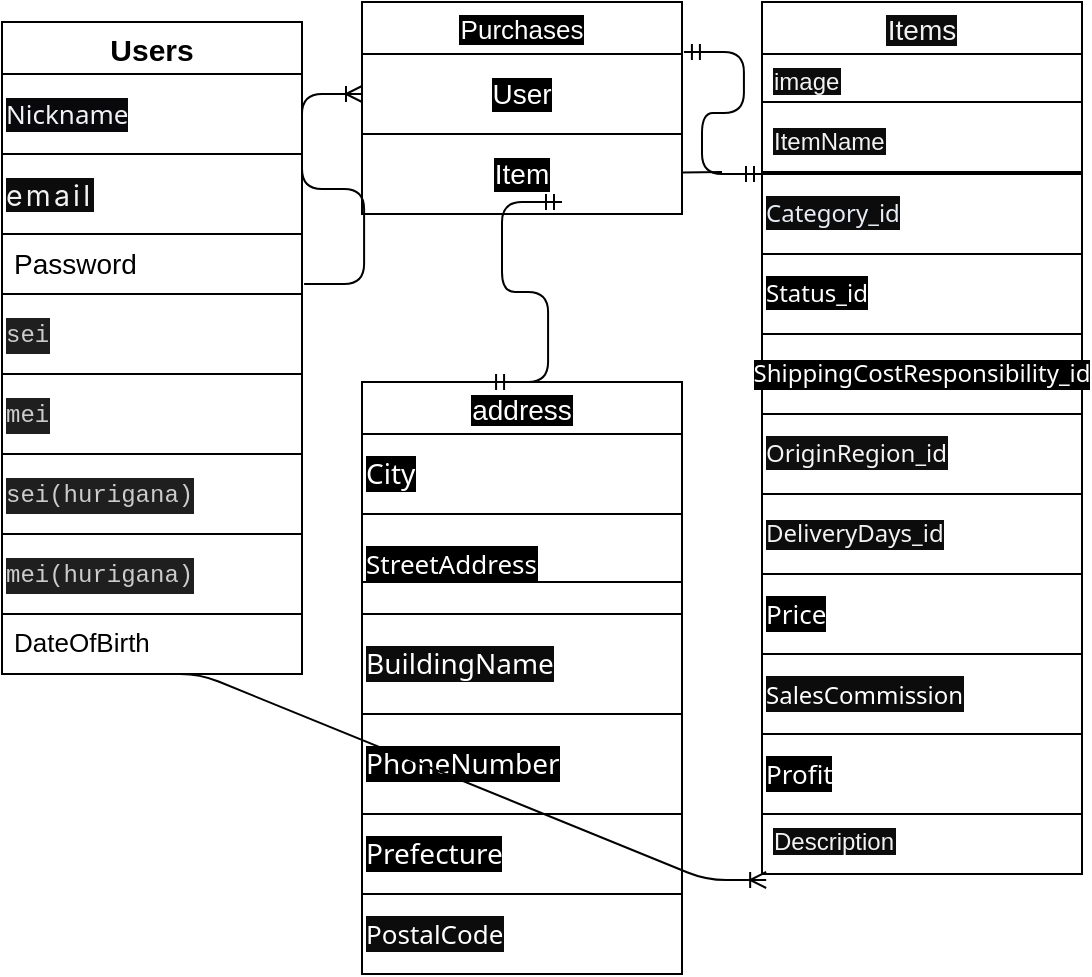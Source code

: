 <mxfile>
    <diagram id="EfDrzy22AmJzcq870eCy" name="ページ1">
        <mxGraphModel dx="556" dy="568" grid="1" gridSize="10" guides="1" tooltips="1" connect="1" arrows="0" fold="1" page="1" pageScale="1" pageWidth="827" pageHeight="1169" math="0" shadow="0">
            <root>
                <mxCell id="0"/>
                <mxCell id="1" parent="0"/>
                <mxCell id="10" style="edgeStyle=none;html=1;exitX=0.5;exitY=0;exitDx=0;exitDy=0;entryX=0.5;entryY=0;entryDx=0;entryDy=0;" parent="1" source="2" target="2" edge="1">
                    <mxGeometry relative="1" as="geometry">
                        <mxPoint x="160" y="160" as="targetPoint"/>
                    </mxGeometry>
                </mxCell>
                <mxCell id="2" value="Users" style="swimlane;fontStyle=1;childLayout=stackLayout;horizontal=1;startSize=26;horizontalStack=0;resizeParent=1;resizeParentMax=0;resizeLast=0;collapsible=1;marginBottom=0;align=center;fontSize=15;" parent="1" vertex="1">
                    <mxGeometry y="10" width="150" height="326" as="geometry"/>
                </mxCell>
                <mxCell id="8" value="&lt;span style=&quot;font-family: Söhne, ui-sans-serif, system-ui, -apple-system, &amp;quot;Segoe UI&amp;quot;, Roboto, Ubuntu, Cantarell, &amp;quot;Noto Sans&amp;quot;, sans-serif, &amp;quot;Helvetica Neue&amp;quot;, Arial, &amp;quot;Apple Color Emoji&amp;quot;, &amp;quot;Segoe UI Emoji&amp;quot;, &amp;quot;Segoe UI Symbol&amp;quot;, &amp;quot;Noto Color Emoji&amp;quot;; background-color: rgb(9, 9, 11);&quot;&gt;&lt;font style=&quot;font-size: 13px;&quot; color=&quot;#f0f2f5&quot;&gt;Nickname&lt;/font&gt;&lt;/span&gt;" style="whiteSpace=wrap;html=1;align=left;" parent="2" vertex="1">
                    <mxGeometry y="26" width="150" height="40" as="geometry"/>
                </mxCell>
                <mxCell id="9" value="&lt;span style=&quot;font-family: -apple-system, &amp;quot;system-ui&amp;quot;, &amp;quot;Noto Sans JP&amp;quot;, &amp;quot;Hiragino Sans&amp;quot;, &amp;quot;Hiragino Kaku Gothic ProN&amp;quot;, &amp;quot;segoe ui&amp;quot;, メイリオ, Meiryo, &amp;quot;ＭＳ Ｐゴシック&amp;quot;, &amp;quot;MS PGothic&amp;quot;, sans-serif; font-size: 14.24px; letter-spacing: 1.6px; background-color: rgb(13, 12, 12);&quot;&gt;&lt;font color=&quot;#f3f2f2&quot;&gt;email&lt;/font&gt;&lt;/span&gt;" style="whiteSpace=wrap;html=1;align=left;" parent="2" vertex="1">
                    <mxGeometry y="66" width="150" height="40" as="geometry"/>
                </mxCell>
                <mxCell id="6" value="Password " style="text;strokeColor=none;fillColor=none;spacingLeft=4;spacingRight=4;overflow=hidden;rotatable=0;points=[[0,0.5],[1,0.5]];portConstraint=eastwest;fontSize=14;" parent="2" vertex="1">
                    <mxGeometry y="106" width="150" height="30" as="geometry"/>
                </mxCell>
                <mxCell id="80" value="&lt;div style=&quot;color: rgb(204, 204, 204); background-color: rgb(31, 31, 31); font-family: Menlo, Monaco, &amp;quot;Courier New&amp;quot;, monospace; line-height: 18px;&quot;&gt;sei&lt;/div&gt;" style="whiteSpace=wrap;html=1;align=left;" vertex="1" parent="2">
                    <mxGeometry y="136" width="150" height="40" as="geometry"/>
                </mxCell>
                <mxCell id="81" value="&lt;div style=&quot;color: rgb(204, 204, 204); background-color: rgb(31, 31, 31); font-family: Menlo, Monaco, &amp;quot;Courier New&amp;quot;, monospace; line-height: 18px;&quot;&gt;mei&lt;/div&gt;" style="whiteSpace=wrap;html=1;align=left;" vertex="1" parent="2">
                    <mxGeometry y="176" width="150" height="40" as="geometry"/>
                </mxCell>
                <mxCell id="82" value="&lt;div style=&quot;color: rgb(204, 204, 204); background-color: rgb(31, 31, 31); font-family: Menlo, Monaco, &amp;quot;Courier New&amp;quot;, monospace; line-height: 18px;&quot;&gt;sei(hurigana)&lt;/div&gt;" style="whiteSpace=wrap;html=1;align=left;" vertex="1" parent="2">
                    <mxGeometry y="216" width="150" height="40" as="geometry"/>
                </mxCell>
                <mxCell id="83" value="&lt;div style=&quot;color: rgb(204, 204, 204); background-color: rgb(31, 31, 31); font-family: Menlo, Monaco, &amp;quot;Courier New&amp;quot;, monospace; line-height: 18px;&quot;&gt;mei(hurigana)&lt;/div&gt;" style="whiteSpace=wrap;html=1;align=left;" vertex="1" parent="2">
                    <mxGeometry y="256" width="150" height="40" as="geometry"/>
                </mxCell>
                <mxCell id="4" value="DateOfBirth" style="text;strokeColor=none;fillColor=none;spacingLeft=4;spacingRight=4;overflow=hidden;rotatable=0;points=[[0,0.5],[1,0.5]];portConstraint=eastwest;fontSize=13;" parent="2" vertex="1">
                    <mxGeometry y="296" width="150" height="30" as="geometry"/>
                </mxCell>
                <mxCell id="11" value="Items" style="swimlane;fontStyle=0;childLayout=stackLayout;horizontal=1;startSize=26;horizontalStack=0;resizeParent=1;resizeParentMax=0;resizeLast=0;collapsible=1;marginBottom=0;align=center;fontSize=14;labelBackgroundColor=#0d0c0c;fontColor=#f3f2f2;" parent="1" vertex="1">
                    <mxGeometry x="380" width="160" height="436" as="geometry"/>
                </mxCell>
                <mxCell id="12" value="image" style="text;strokeColor=none;fillColor=none;spacingLeft=4;spacingRight=4;overflow=hidden;rotatable=0;points=[[0,0.5],[1,0.5]];portConstraint=eastwest;fontSize=12;labelBackgroundColor=#0d0c0c;fontColor=#f3f2f2;" parent="11" vertex="1">
                    <mxGeometry y="26" width="160" height="30" as="geometry"/>
                </mxCell>
                <mxCell id="24" value="" style="endArrow=none;html=1;rounded=0;fontSize=13;fontColor=#FFFFFF;" parent="11" edge="1">
                    <mxGeometry relative="1" as="geometry">
                        <mxPoint y="50" as="sourcePoint"/>
                        <mxPoint x="160" y="50" as="targetPoint"/>
                    </mxGeometry>
                </mxCell>
                <mxCell id="13" value="ItemName" style="text;strokeColor=none;fillColor=none;spacingLeft=4;spacingRight=4;overflow=hidden;rotatable=0;points=[[0,0.5],[1,0.5]];portConstraint=eastwest;fontSize=12;labelBackgroundColor=#0d0c0c;fontColor=#f3f2f2;" parent="11" vertex="1">
                    <mxGeometry y="56" width="160" height="30" as="geometry"/>
                </mxCell>
                <mxCell id="26" value="" style="endArrow=none;html=1;rounded=0;fontSize=13;fontColor=#FFFFFF;" parent="11" edge="1">
                    <mxGeometry relative="1" as="geometry">
                        <mxPoint y="85" as="sourcePoint"/>
                        <mxPoint x="160" y="85" as="targetPoint"/>
                    </mxGeometry>
                </mxCell>
                <mxCell id="15" value="&lt;span style=&quot;font-family: Söhne, ui-sans-serif, system-ui, -apple-system, &amp;quot;Segoe UI&amp;quot;, Roboto, Ubuntu, Cantarell, &amp;quot;Noto Sans&amp;quot;, sans-serif, &amp;quot;Helvetica Neue&amp;quot;, Arial, &amp;quot;Apple Color Emoji&amp;quot;, &amp;quot;Segoe UI Emoji&amp;quot;, &amp;quot;Segoe UI Symbol&amp;quot;, &amp;quot;Noto Color Emoji&amp;quot;; font-size: 12px; background-color: rgb(12, 12, 13);&quot;&gt;&lt;font color=&quot;#e7ecf4&quot; style=&quot;font-size: 12px;&quot;&gt;Category_id&lt;/font&gt;&lt;/span&gt;" style="whiteSpace=wrap;html=1;align=left;labelBackgroundColor=#0d0c0c;fontSize=12;fontColor=#f3f2f2;" parent="11" vertex="1">
                    <mxGeometry y="86" width="160" height="40" as="geometry"/>
                </mxCell>
                <mxCell id="23" value="&lt;span style=&quot;font-family: Söhne, ui-sans-serif, system-ui, -apple-system, &amp;quot;Segoe UI&amp;quot;, Roboto, Ubuntu, Cantarell, &amp;quot;Noto Sans&amp;quot;, sans-serif, &amp;quot;Helvetica Neue&amp;quot;, Arial, &amp;quot;Apple Color Emoji&amp;quot;, &amp;quot;Segoe UI Emoji&amp;quot;, &amp;quot;Segoe UI Symbol&amp;quot;, &amp;quot;Noto Color Emoji&amp;quot;; font-size: 12px; background-color: rgb(0, 0, 0);&quot;&gt;&lt;font color=&quot;#ffffff&quot; style=&quot;font-size: 12px;&quot;&gt;Status_id&lt;/font&gt;&lt;/span&gt;" style="whiteSpace=wrap;html=1;align=left;labelBackgroundColor=#0d0c0c;fontSize=12;fontColor=#f3f2f2;" parent="11" vertex="1">
                    <mxGeometry y="126" width="160" height="40" as="geometry"/>
                </mxCell>
                <mxCell id="22" value="&lt;span style=&quot;font-family: Söhne, ui-sans-serif, system-ui, -apple-system, &amp;quot;Segoe UI&amp;quot;, Roboto, Ubuntu, Cantarell, &amp;quot;Noto Sans&amp;quot;, sans-serif, &amp;quot;Helvetica Neue&amp;quot;, Arial, &amp;quot;Apple Color Emoji&amp;quot;, &amp;quot;Segoe UI Emoji&amp;quot;, &amp;quot;Segoe UI Symbol&amp;quot;, &amp;quot;Noto Color Emoji&amp;quot;; font-size: 12px; text-align: left;&quot;&gt;ShippingCostResponsibility_id&lt;/span&gt;" style="whiteSpace=wrap;html=1;align=center;labelBackgroundColor=#000000;fontSize=12;fontColor=#FFFFFF;" parent="11" vertex="1">
                    <mxGeometry y="166" width="160" height="40" as="geometry"/>
                </mxCell>
                <mxCell id="21" value="&lt;span style=&quot;font-family: Söhne, ui-sans-serif, system-ui, -apple-system, &amp;quot;Segoe UI&amp;quot;, Roboto, Ubuntu, Cantarell, &amp;quot;Noto Sans&amp;quot;, sans-serif, &amp;quot;Helvetica Neue&amp;quot;, Arial, &amp;quot;Apple Color Emoji&amp;quot;, &amp;quot;Segoe UI Emoji&amp;quot;, &amp;quot;Segoe UI Symbol&amp;quot;, &amp;quot;Noto Color Emoji&amp;quot;; font-size: 12px; background-color: rgb(15, 15, 15);&quot;&gt;OriginRegion_id&lt;/span&gt;" style="whiteSpace=wrap;html=1;align=left;labelBackgroundColor=#0d0c0c;fontSize=12;fontColor=#f6f4f4;" parent="11" vertex="1">
                    <mxGeometry y="206" width="160" height="40" as="geometry"/>
                </mxCell>
                <mxCell id="20" value="&lt;span style=&quot;font-family: Söhne, ui-sans-serif, system-ui, -apple-system, &amp;quot;Segoe UI&amp;quot;, Roboto, Ubuntu, Cantarell, &amp;quot;Noto Sans&amp;quot;, sans-serif, &amp;quot;Helvetica Neue&amp;quot;, Arial, &amp;quot;Apple Color Emoji&amp;quot;, &amp;quot;Segoe UI Emoji&amp;quot;, &amp;quot;Segoe UI Symbol&amp;quot;, &amp;quot;Noto Color Emoji&amp;quot;; font-size: 12px;&quot;&gt;DeliveryDays_id&lt;/span&gt;" style="whiteSpace=wrap;html=1;align=left;labelBackgroundColor=#0D0C0C;fontSize=12;fontColor=#F3F2F2;" parent="11" vertex="1">
                    <mxGeometry y="246" width="160" height="40" as="geometry"/>
                </mxCell>
                <mxCell id="19" value="&lt;span style=&quot;font-family: Söhne, ui-sans-serif, system-ui, -apple-system, &amp;quot;Segoe UI&amp;quot;, Roboto, Ubuntu, Cantarell, &amp;quot;Noto Sans&amp;quot;, sans-serif, &amp;quot;Helvetica Neue&amp;quot;, Arial, &amp;quot;Apple Color Emoji&amp;quot;, &amp;quot;Segoe UI Emoji&amp;quot;, &amp;quot;Segoe UI Symbol&amp;quot;, &amp;quot;Noto Color Emoji&amp;quot;; background-color: rgb(0, 0, 0);&quot;&gt;&lt;font color=&quot;#ffffff&quot;&gt;Price&lt;/font&gt;&lt;/span&gt;" style="whiteSpace=wrap;html=1;align=left;labelBackgroundColor=#0d0c0c;fontSize=13;fontColor=#f3f2f2;" parent="11" vertex="1">
                    <mxGeometry y="286" width="160" height="40" as="geometry"/>
                </mxCell>
                <mxCell id="18" value="&lt;span style=&quot;font-family: Söhne, ui-sans-serif, system-ui, -apple-system, &amp;quot;Segoe UI&amp;quot;, Roboto, Ubuntu, Cantarell, &amp;quot;Noto Sans&amp;quot;, sans-serif, &amp;quot;Helvetica Neue&amp;quot;, Arial, &amp;quot;Apple Color Emoji&amp;quot;, &amp;quot;Segoe UI Emoji&amp;quot;, &amp;quot;Segoe UI Symbol&amp;quot;, &amp;quot;Noto Color Emoji&amp;quot;; background-color: rgb(13, 12, 12);&quot;&gt;&lt;font style=&quot;font-size: 12px;&quot; color=&quot;#ffffff&quot;&gt;SalesCommission&lt;/font&gt;&lt;/span&gt;" style="whiteSpace=wrap;html=1;align=left;labelBackgroundColor=#0d0c0c;fontSize=13;fontColor=#f3f2f2;" parent="11" vertex="1">
                    <mxGeometry y="326" width="160" height="40" as="geometry"/>
                </mxCell>
                <mxCell id="17" value="&lt;span style=&quot;font-family: Söhne, ui-sans-serif, system-ui, -apple-system, &amp;quot;Segoe UI&amp;quot;, Roboto, Ubuntu, Cantarell, &amp;quot;Noto Sans&amp;quot;, sans-serif, &amp;quot;Helvetica Neue&amp;quot;, Arial, &amp;quot;Apple Color Emoji&amp;quot;, &amp;quot;Segoe UI Emoji&amp;quot;, &amp;quot;Segoe UI Symbol&amp;quot;, &amp;quot;Noto Color Emoji&amp;quot;; background-color: rgb(0, 0, 0);&quot;&gt;&lt;font style=&quot;font-size: 13px;&quot; color=&quot;#ffffff&quot;&gt;Profit&lt;/font&gt;&lt;/span&gt;" style="whiteSpace=wrap;html=1;align=left;labelBackgroundColor=#0d0c0c;fontSize=13;fontColor=#f3f2f2;" parent="11" vertex="1">
                    <mxGeometry y="366" width="160" height="40" as="geometry"/>
                </mxCell>
                <mxCell id="14" value="Description" style="text;strokeColor=none;fillColor=none;spacingLeft=4;spacingRight=4;overflow=hidden;rotatable=0;points=[[0,0.5],[1,0.5]];portConstraint=eastwest;fontSize=12;labelBackgroundColor=#0d0c0c;fontColor=#f3f2f2;" parent="11" vertex="1">
                    <mxGeometry y="406" width="160" height="30" as="geometry"/>
                </mxCell>
                <mxCell id="27" value="Purchases" style="swimlane;fontStyle=0;childLayout=stackLayout;horizontal=1;startSize=26;horizontalStack=0;resizeParent=1;resizeParentMax=0;resizeLast=0;collapsible=1;marginBottom=0;align=center;fontSize=13;labelBackgroundColor=#000000;fontColor=#FFFFFF;" parent="1" vertex="1">
                    <mxGeometry x="180" width="160" height="106" as="geometry">
                        <mxRectangle x="260" width="100" height="30" as="alternateBounds"/>
                    </mxGeometry>
                </mxCell>
                <mxCell id="31" value="" style="endArrow=none;html=1;rounded=0;fontSize=13;fontColor=#FFFFFF;startArrow=none;" parent="27" edge="1">
                    <mxGeometry relative="1" as="geometry">
                        <mxPoint x="159.286" y="56" as="sourcePoint"/>
                        <mxPoint x="154" y="55" as="targetPoint"/>
                    </mxGeometry>
                </mxCell>
                <mxCell id="35" value="" style="endArrow=none;html=1;rounded=0;fontSize=13;fontColor=#FFFFFF;" parent="27" edge="1">
                    <mxGeometry relative="1" as="geometry">
                        <mxPoint y="55" as="sourcePoint"/>
                        <mxPoint x="160" y="55" as="targetPoint"/>
                    </mxGeometry>
                </mxCell>
                <mxCell id="39" value="" style="endArrow=none;html=1;rounded=0;fontSize=13;fontColor=#FFFFFF;startArrow=none;" parent="27" source="72" edge="1">
                    <mxGeometry relative="1" as="geometry">
                        <mxPoint y="85" as="sourcePoint"/>
                        <mxPoint x="160" y="85" as="targetPoint"/>
                    </mxGeometry>
                </mxCell>
                <mxCell id="71" value="User" style="whiteSpace=wrap;html=1;align=center;labelBackgroundColor=#000000;fontSize=14;fontColor=#FFFFFF;" parent="27" vertex="1">
                    <mxGeometry y="26" width="160" height="40" as="geometry"/>
                </mxCell>
                <mxCell id="73" value="" style="endArrow=none;html=1;rounded=0;fontSize=13;fontColor=#FFFFFF;" parent="27" target="72" edge="1">
                    <mxGeometry relative="1" as="geometry">
                        <mxPoint x="180" y="85" as="sourcePoint"/>
                        <mxPoint x="340" y="85" as="targetPoint"/>
                    </mxGeometry>
                </mxCell>
                <mxCell id="72" value="Item" style="whiteSpace=wrap;html=1;align=center;labelBackgroundColor=#000000;fontSize=14;fontColor=#FFFFFF;" parent="27" vertex="1">
                    <mxGeometry y="66" width="160" height="40" as="geometry"/>
                </mxCell>
                <mxCell id="62" value="address" style="swimlane;fontStyle=0;childLayout=stackLayout;horizontal=1;startSize=26;horizontalStack=0;resizeParent=1;resizeParentMax=0;resizeLast=0;collapsible=1;marginBottom=0;align=center;fontSize=14;labelBackgroundColor=#000000;fontColor=#FFFFFF;" parent="1" vertex="1">
                    <mxGeometry x="180" y="190" width="160" height="296" as="geometry"/>
                </mxCell>
                <mxCell id="42" value="&lt;span style=&quot;font-family: Söhne, ui-sans-serif, system-ui, -apple-system, &amp;quot;Segoe UI&amp;quot;, Roboto, Ubuntu, Cantarell, &amp;quot;Noto Sans&amp;quot;, sans-serif, &amp;quot;Helvetica Neue&amp;quot;, Arial, &amp;quot;Apple Color Emoji&amp;quot;, &amp;quot;Segoe UI Emoji&amp;quot;, &amp;quot;Segoe UI Symbol&amp;quot;, &amp;quot;Noto Color Emoji&amp;quot;; background-color: rgb(0, 0, 0);&quot;&gt;&lt;font style=&quot;font-size: 14px;&quot;&gt;City&lt;/font&gt;&lt;/span&gt;" style="whiteSpace=wrap;html=1;align=left;labelBackgroundColor=#000000;fontSize=13;fontColor=#FFFFFF;" parent="62" vertex="1">
                    <mxGeometry y="26" width="160" height="40" as="geometry"/>
                </mxCell>
                <mxCell id="43" value="&lt;span style=&quot;font-family: Söhne, ui-sans-serif, system-ui, -apple-system, &amp;quot;Segoe UI&amp;quot;, Roboto, Ubuntu, Cantarell, &amp;quot;Noto Sans&amp;quot;, sans-serif, &amp;quot;Helvetica Neue&amp;quot;, Arial, &amp;quot;Apple Color Emoji&amp;quot;, &amp;quot;Segoe UI Emoji&amp;quot;, &amp;quot;Segoe UI Symbol&amp;quot;, &amp;quot;Noto Color Emoji&amp;quot;; background-color: rgb(0, 0, 0);&quot;&gt;&lt;font style=&quot;font-size: 13px;&quot;&gt;StreetAddress&lt;/font&gt;&lt;/span&gt;" style="whiteSpace=wrap;html=1;align=left;labelBackgroundColor=#000000;fontSize=13;fontColor=#FFFFFF;" parent="62" vertex="1">
                    <mxGeometry y="66" width="160" height="50" as="geometry"/>
                </mxCell>
                <mxCell id="44" value="&lt;span style=&quot;font-family: Söhne, ui-sans-serif, system-ui, -apple-system, &amp;quot;Segoe UI&amp;quot;, Roboto, Ubuntu, Cantarell, &amp;quot;Noto Sans&amp;quot;, sans-serif, &amp;quot;Helvetica Neue&amp;quot;, Arial, &amp;quot;Apple Color Emoji&amp;quot;, &amp;quot;Segoe UI Emoji&amp;quot;, &amp;quot;Segoe UI Symbol&amp;quot;, &amp;quot;Noto Color Emoji&amp;quot;; background-color: rgb(13, 12, 12);&quot;&gt;&lt;font style=&quot;font-size: 14px;&quot;&gt;BuildingName&lt;/font&gt;&lt;/span&gt;" style="whiteSpace=wrap;html=1;align=left;labelBackgroundColor=#000000;fontSize=13;fontColor=#FFFFFF;" parent="62" vertex="1">
                    <mxGeometry y="116" width="160" height="50" as="geometry"/>
                </mxCell>
                <mxCell id="45" value="&lt;span style=&quot;font-family: Söhne, ui-sans-serif, system-ui, -apple-system, &amp;quot;Segoe UI&amp;quot;, Roboto, Ubuntu, Cantarell, &amp;quot;Noto Sans&amp;quot;, sans-serif, &amp;quot;Helvetica Neue&amp;quot;, Arial, &amp;quot;Apple Color Emoji&amp;quot;, &amp;quot;Segoe UI Emoji&amp;quot;, &amp;quot;Segoe UI Symbol&amp;quot;, &amp;quot;Noto Color Emoji&amp;quot;; background-color: rgb(0, 0, 0);&quot;&gt;&lt;font style=&quot;font-size: 14px;&quot;&gt;PhoneNumber&lt;/font&gt;&lt;/span&gt;" style="whiteSpace=wrap;html=1;align=left;labelBackgroundColor=#000000;fontSize=13;fontColor=#FFFFFF;" parent="62" vertex="1">
                    <mxGeometry y="166" width="160" height="50" as="geometry"/>
                </mxCell>
                <mxCell id="41" value="&lt;span style=&quot;font-family: Söhne, ui-sans-serif, system-ui, -apple-system, &amp;quot;Segoe UI&amp;quot;, Roboto, Ubuntu, Cantarell, &amp;quot;Noto Sans&amp;quot;, sans-serif, &amp;quot;Helvetica Neue&amp;quot;, Arial, &amp;quot;Apple Color Emoji&amp;quot;, &amp;quot;Segoe UI Emoji&amp;quot;, &amp;quot;Segoe UI Symbol&amp;quot;, &amp;quot;Noto Color Emoji&amp;quot;; background-color: rgb(0, 0, 0);&quot;&gt;&lt;font style=&quot;font-size: 14px;&quot;&gt;Prefecture&lt;/font&gt;&lt;/span&gt;" style="whiteSpace=wrap;html=1;align=left;labelBackgroundColor=#000000;fontSize=13;fontColor=#FFFFFF;" parent="62" vertex="1">
                    <mxGeometry y="216" width="160" height="40" as="geometry"/>
                </mxCell>
                <mxCell id="40" value="&lt;span style=&quot;font-family: Söhne, ui-sans-serif, system-ui, -apple-system, &amp;quot;Segoe UI&amp;quot;, Roboto, Ubuntu, Cantarell, &amp;quot;Noto Sans&amp;quot;, sans-serif, &amp;quot;Helvetica Neue&amp;quot;, Arial, &amp;quot;Apple Color Emoji&amp;quot;, &amp;quot;Segoe UI Emoji&amp;quot;, &amp;quot;Segoe UI Symbol&amp;quot;, &amp;quot;Noto Color Emoji&amp;quot;; background-color: rgb(13, 12, 12);&quot;&gt;&lt;font style=&quot;font-size: 13px;&quot;&gt;PostalCode&lt;/font&gt;&lt;/span&gt;" style="whiteSpace=wrap;html=1;align=left;labelBackgroundColor=#000000;fontSize=13;fontColor=#FFFFFF;" parent="62" vertex="1">
                    <mxGeometry y="256" width="160" height="40" as="geometry"/>
                </mxCell>
                <mxCell id="67" value="" style="edgeStyle=entityRelationEdgeStyle;fontSize=12;html=1;endArrow=ERmandOne;startArrow=ERmandOne;fontColor=#FFFFFF;entryX=0;entryY=0;entryDx=0;entryDy=0;exitX=1.006;exitY=-0.033;exitDx=0;exitDy=0;exitPerimeter=0;" parent="1" target="15" edge="1">
                    <mxGeometry width="100" height="100" relative="1" as="geometry">
                        <mxPoint x="340.96" y="25.01" as="sourcePoint"/>
                        <mxPoint x="330" y="240" as="targetPoint"/>
                    </mxGeometry>
                </mxCell>
                <mxCell id="75" value="" style="edgeStyle=entityRelationEdgeStyle;fontSize=12;html=1;endArrow=ERoneToMany;fontColor=#FFFFFF;exitX=0.46;exitY=1;exitDx=0;exitDy=0;entryX=0.013;entryY=1.1;entryDx=0;entryDy=0;entryPerimeter=0;exitPerimeter=0;" parent="1" target="14" edge="1" source="4">
                    <mxGeometry width="100" height="100" relative="1" as="geometry">
                        <mxPoint x="75" y="256" as="sourcePoint"/>
                        <mxPoint x="330" y="240" as="targetPoint"/>
                    </mxGeometry>
                </mxCell>
                <mxCell id="76" value="" style="edgeStyle=entityRelationEdgeStyle;fontSize=12;html=1;endArrow=ERoneToMany;fontColor=#FFFFFF;exitX=1.007;exitY=0.833;exitDx=0;exitDy=0;exitPerimeter=0;" parent="1" source="6" target="71" edge="1">
                    <mxGeometry width="100" height="100" relative="1" as="geometry">
                        <mxPoint x="90" y="146" as="sourcePoint"/>
                        <mxPoint x="180" y="46" as="targetPoint"/>
                    </mxGeometry>
                </mxCell>
                <mxCell id="79" value="" style="endArrow=none;html=1;rounded=0;" edge="1" parent="1">
                    <mxGeometry relative="1" as="geometry">
                        <mxPoint x="180" y="290" as="sourcePoint"/>
                        <mxPoint x="340" y="290" as="targetPoint"/>
                    </mxGeometry>
                </mxCell>
                <mxCell id="84" value="" style="edgeStyle=entityRelationEdgeStyle;fontSize=12;html=1;endArrow=ERmandOne;startArrow=ERmandOne;exitX=0.394;exitY=0;exitDx=0;exitDy=0;exitPerimeter=0;" edge="1" parent="1" source="62">
                    <mxGeometry width="100" height="100" relative="1" as="geometry">
                        <mxPoint x="180" y="210" as="sourcePoint"/>
                        <mxPoint x="280" y="100" as="targetPoint"/>
                    </mxGeometry>
                </mxCell>
            </root>
        </mxGraphModel>
    </diagram>
</mxfile>